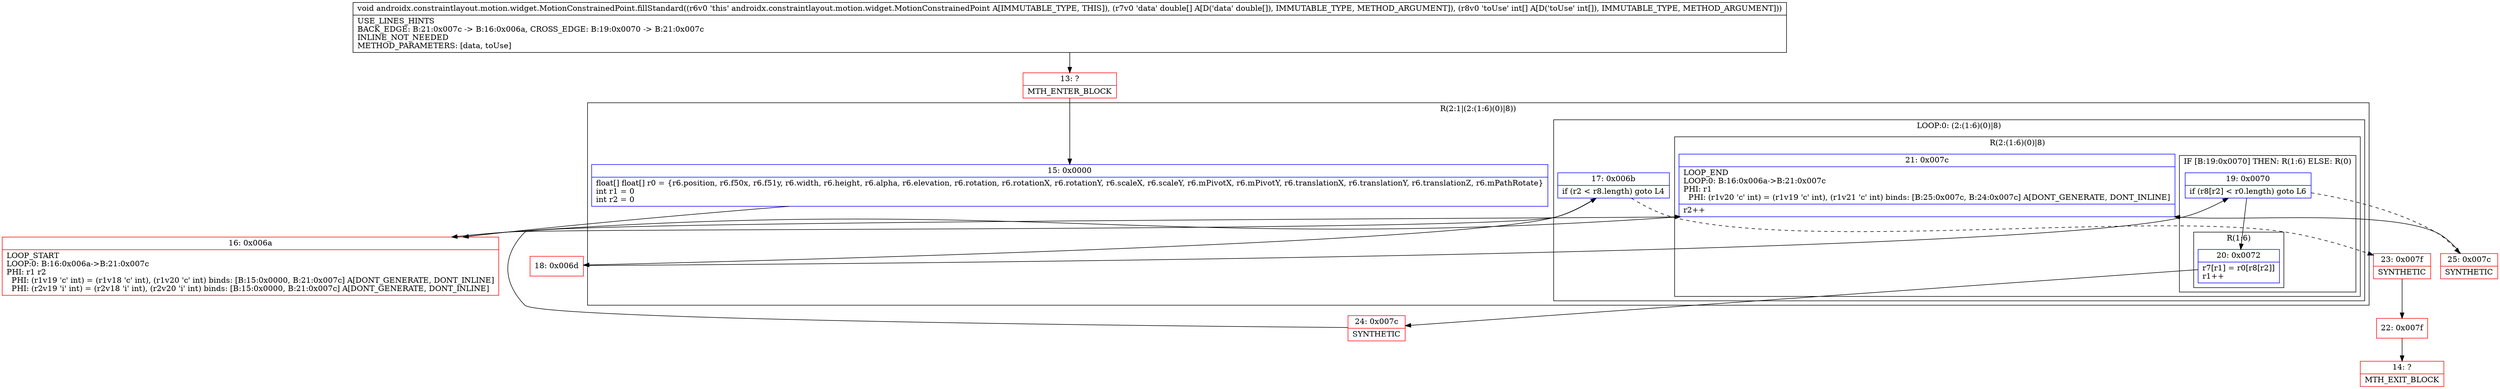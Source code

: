 digraph "CFG forandroidx.constraintlayout.motion.widget.MotionConstrainedPoint.fillStandard([D[I)V" {
subgraph cluster_Region_835684296 {
label = "R(2:1|(2:(1:6)(0)|8))";
node [shape=record,color=blue];
Node_15 [shape=record,label="{15\:\ 0x0000|float[] float[] r0 = \{r6.position, r6.f50x, r6.f51y, r6.width, r6.height, r6.alpha, r6.elevation, r6.rotation, r6.rotationX, r6.rotationY, r6.scaleX, r6.scaleY, r6.mPivotX, r6.mPivotY, r6.translationX, r6.translationY, r6.translationZ, r6.mPathRotate\}\lint r1 = 0\lint r2 = 0\l}"];
subgraph cluster_LoopRegion_1462547998 {
label = "LOOP:0: (2:(1:6)(0)|8)";
node [shape=record,color=blue];
Node_17 [shape=record,label="{17\:\ 0x006b|if (r2 \< r8.length) goto L4\l}"];
subgraph cluster_Region_437291764 {
label = "R(2:(1:6)(0)|8)";
node [shape=record,color=blue];
subgraph cluster_IfRegion_757303529 {
label = "IF [B:19:0x0070] THEN: R(1:6) ELSE: R(0)";
node [shape=record,color=blue];
Node_19 [shape=record,label="{19\:\ 0x0070|if (r8[r2] \< r0.length) goto L6\l}"];
subgraph cluster_Region_1136611251 {
label = "R(1:6)";
node [shape=record,color=blue];
Node_20 [shape=record,label="{20\:\ 0x0072|r7[r1] = r0[r8[r2]]\lr1++\l}"];
}
subgraph cluster_Region_634273575 {
label = "R(0)";
node [shape=record,color=blue];
}
}
Node_21 [shape=record,label="{21\:\ 0x007c|LOOP_END\lLOOP:0: B:16:0x006a\-\>B:21:0x007c\lPHI: r1 \l  PHI: (r1v20 'c' int) = (r1v19 'c' int), (r1v21 'c' int) binds: [B:25:0x007c, B:24:0x007c] A[DONT_GENERATE, DONT_INLINE]\l|r2++\l}"];
}
}
}
Node_13 [shape=record,color=red,label="{13\:\ ?|MTH_ENTER_BLOCK\l}"];
Node_16 [shape=record,color=red,label="{16\:\ 0x006a|LOOP_START\lLOOP:0: B:16:0x006a\-\>B:21:0x007c\lPHI: r1 r2 \l  PHI: (r1v19 'c' int) = (r1v18 'c' int), (r1v20 'c' int) binds: [B:15:0x0000, B:21:0x007c] A[DONT_GENERATE, DONT_INLINE]\l  PHI: (r2v19 'i' int) = (r2v18 'i' int), (r2v20 'i' int) binds: [B:15:0x0000, B:21:0x007c] A[DONT_GENERATE, DONT_INLINE]\l}"];
Node_18 [shape=record,color=red,label="{18\:\ 0x006d}"];
Node_24 [shape=record,color=red,label="{24\:\ 0x007c|SYNTHETIC\l}"];
Node_25 [shape=record,color=red,label="{25\:\ 0x007c|SYNTHETIC\l}"];
Node_23 [shape=record,color=red,label="{23\:\ 0x007f|SYNTHETIC\l}"];
Node_22 [shape=record,color=red,label="{22\:\ 0x007f}"];
Node_14 [shape=record,color=red,label="{14\:\ ?|MTH_EXIT_BLOCK\l}"];
MethodNode[shape=record,label="{void androidx.constraintlayout.motion.widget.MotionConstrainedPoint.fillStandard((r6v0 'this' androidx.constraintlayout.motion.widget.MotionConstrainedPoint A[IMMUTABLE_TYPE, THIS]), (r7v0 'data' double[] A[D('data' double[]), IMMUTABLE_TYPE, METHOD_ARGUMENT]), (r8v0 'toUse' int[] A[D('toUse' int[]), IMMUTABLE_TYPE, METHOD_ARGUMENT]))  | USE_LINES_HINTS\lBACK_EDGE: B:21:0x007c \-\> B:16:0x006a, CROSS_EDGE: B:19:0x0070 \-\> B:21:0x007c\lINLINE_NOT_NEEDED\lMETHOD_PARAMETERS: [data, toUse]\l}"];
MethodNode -> Node_13;Node_15 -> Node_16;
Node_17 -> Node_18;
Node_17 -> Node_23[style=dashed];
Node_19 -> Node_20;
Node_19 -> Node_25[style=dashed];
Node_20 -> Node_24;
Node_21 -> Node_16;
Node_13 -> Node_15;
Node_16 -> Node_17;
Node_18 -> Node_19;
Node_24 -> Node_21;
Node_25 -> Node_21;
Node_23 -> Node_22;
Node_22 -> Node_14;
}

